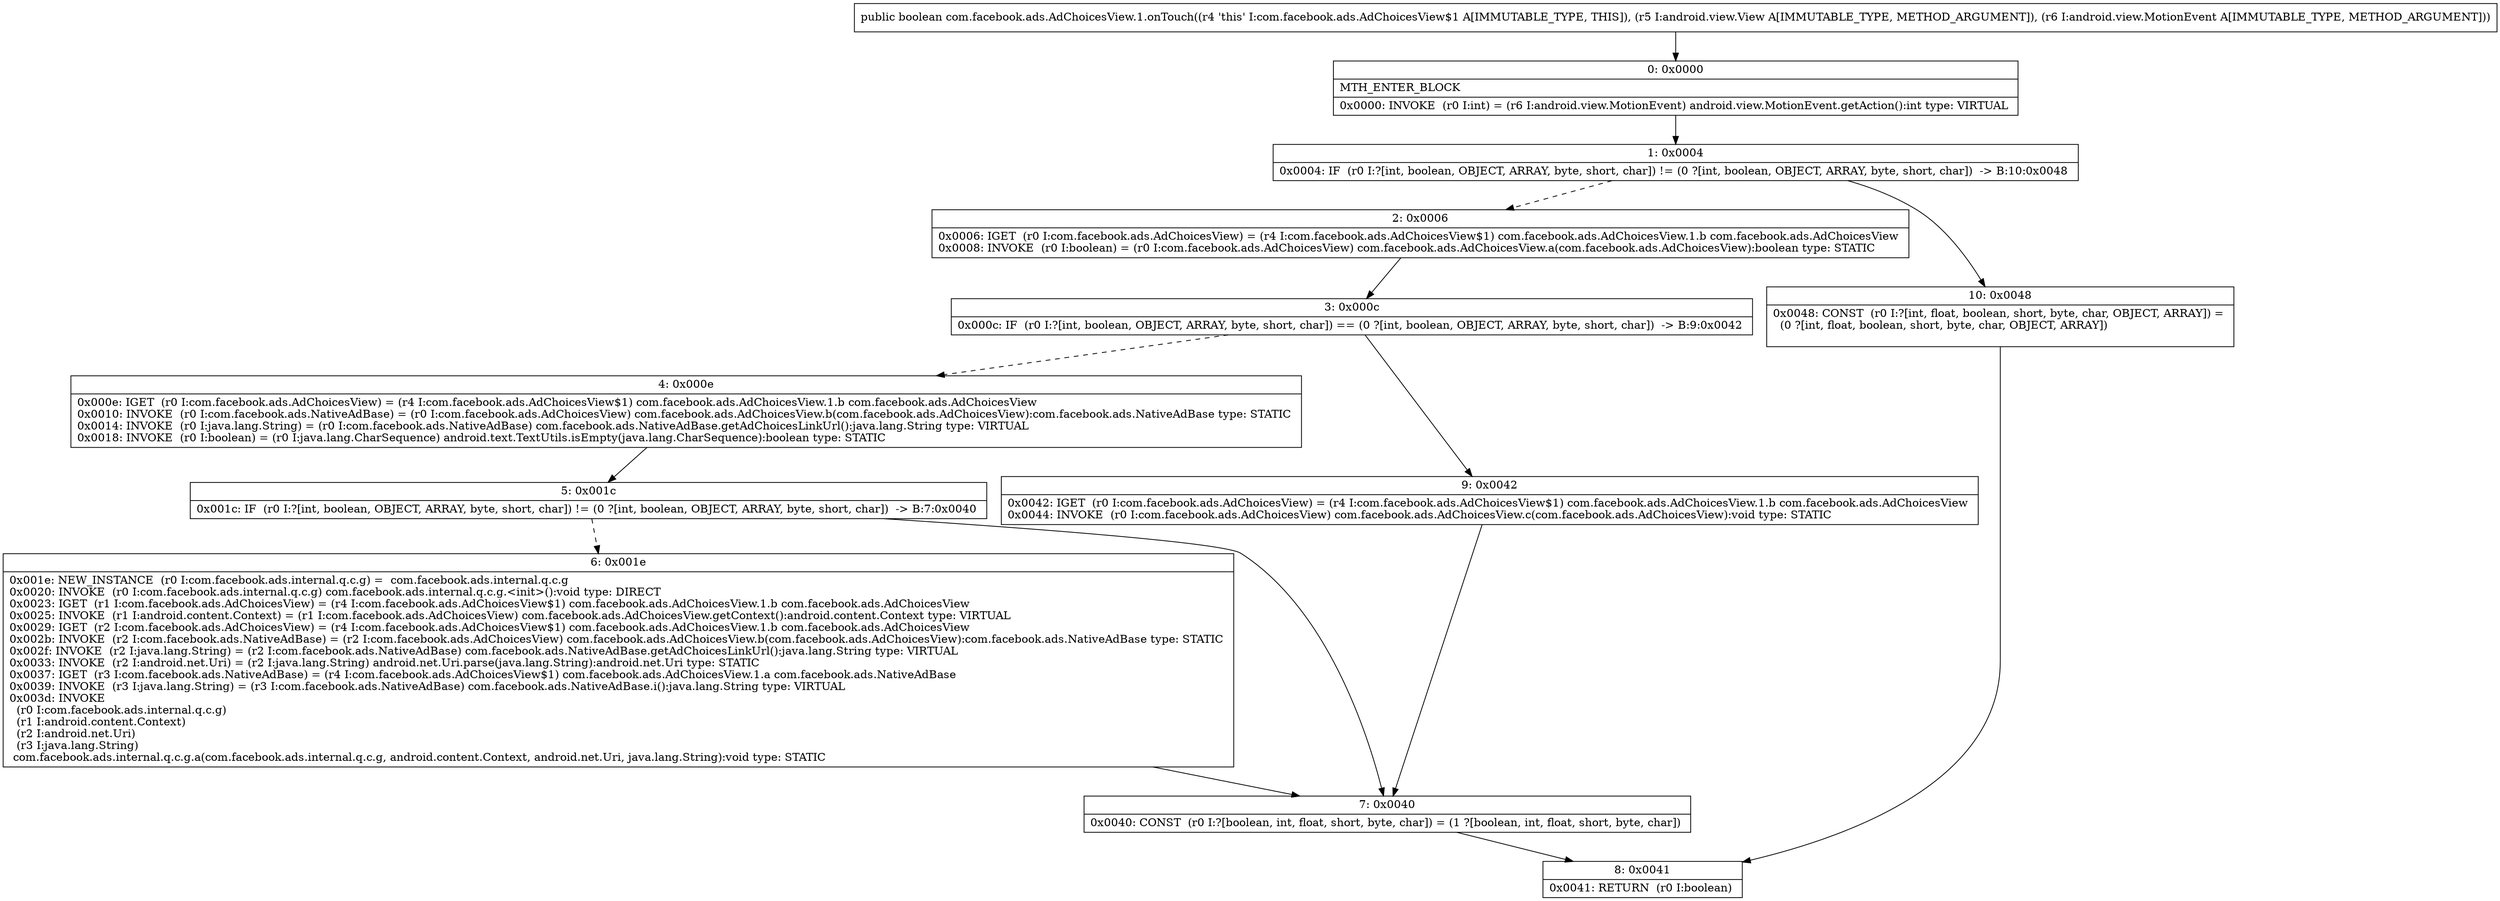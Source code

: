 digraph "CFG forcom.facebook.ads.AdChoicesView.1.onTouch(Landroid\/view\/View;Landroid\/view\/MotionEvent;)Z" {
Node_0 [shape=record,label="{0\:\ 0x0000|MTH_ENTER_BLOCK\l|0x0000: INVOKE  (r0 I:int) = (r6 I:android.view.MotionEvent) android.view.MotionEvent.getAction():int type: VIRTUAL \l}"];
Node_1 [shape=record,label="{1\:\ 0x0004|0x0004: IF  (r0 I:?[int, boolean, OBJECT, ARRAY, byte, short, char]) != (0 ?[int, boolean, OBJECT, ARRAY, byte, short, char])  \-\> B:10:0x0048 \l}"];
Node_2 [shape=record,label="{2\:\ 0x0006|0x0006: IGET  (r0 I:com.facebook.ads.AdChoicesView) = (r4 I:com.facebook.ads.AdChoicesView$1) com.facebook.ads.AdChoicesView.1.b com.facebook.ads.AdChoicesView \l0x0008: INVOKE  (r0 I:boolean) = (r0 I:com.facebook.ads.AdChoicesView) com.facebook.ads.AdChoicesView.a(com.facebook.ads.AdChoicesView):boolean type: STATIC \l}"];
Node_3 [shape=record,label="{3\:\ 0x000c|0x000c: IF  (r0 I:?[int, boolean, OBJECT, ARRAY, byte, short, char]) == (0 ?[int, boolean, OBJECT, ARRAY, byte, short, char])  \-\> B:9:0x0042 \l}"];
Node_4 [shape=record,label="{4\:\ 0x000e|0x000e: IGET  (r0 I:com.facebook.ads.AdChoicesView) = (r4 I:com.facebook.ads.AdChoicesView$1) com.facebook.ads.AdChoicesView.1.b com.facebook.ads.AdChoicesView \l0x0010: INVOKE  (r0 I:com.facebook.ads.NativeAdBase) = (r0 I:com.facebook.ads.AdChoicesView) com.facebook.ads.AdChoicesView.b(com.facebook.ads.AdChoicesView):com.facebook.ads.NativeAdBase type: STATIC \l0x0014: INVOKE  (r0 I:java.lang.String) = (r0 I:com.facebook.ads.NativeAdBase) com.facebook.ads.NativeAdBase.getAdChoicesLinkUrl():java.lang.String type: VIRTUAL \l0x0018: INVOKE  (r0 I:boolean) = (r0 I:java.lang.CharSequence) android.text.TextUtils.isEmpty(java.lang.CharSequence):boolean type: STATIC \l}"];
Node_5 [shape=record,label="{5\:\ 0x001c|0x001c: IF  (r0 I:?[int, boolean, OBJECT, ARRAY, byte, short, char]) != (0 ?[int, boolean, OBJECT, ARRAY, byte, short, char])  \-\> B:7:0x0040 \l}"];
Node_6 [shape=record,label="{6\:\ 0x001e|0x001e: NEW_INSTANCE  (r0 I:com.facebook.ads.internal.q.c.g) =  com.facebook.ads.internal.q.c.g \l0x0020: INVOKE  (r0 I:com.facebook.ads.internal.q.c.g) com.facebook.ads.internal.q.c.g.\<init\>():void type: DIRECT \l0x0023: IGET  (r1 I:com.facebook.ads.AdChoicesView) = (r4 I:com.facebook.ads.AdChoicesView$1) com.facebook.ads.AdChoicesView.1.b com.facebook.ads.AdChoicesView \l0x0025: INVOKE  (r1 I:android.content.Context) = (r1 I:com.facebook.ads.AdChoicesView) com.facebook.ads.AdChoicesView.getContext():android.content.Context type: VIRTUAL \l0x0029: IGET  (r2 I:com.facebook.ads.AdChoicesView) = (r4 I:com.facebook.ads.AdChoicesView$1) com.facebook.ads.AdChoicesView.1.b com.facebook.ads.AdChoicesView \l0x002b: INVOKE  (r2 I:com.facebook.ads.NativeAdBase) = (r2 I:com.facebook.ads.AdChoicesView) com.facebook.ads.AdChoicesView.b(com.facebook.ads.AdChoicesView):com.facebook.ads.NativeAdBase type: STATIC \l0x002f: INVOKE  (r2 I:java.lang.String) = (r2 I:com.facebook.ads.NativeAdBase) com.facebook.ads.NativeAdBase.getAdChoicesLinkUrl():java.lang.String type: VIRTUAL \l0x0033: INVOKE  (r2 I:android.net.Uri) = (r2 I:java.lang.String) android.net.Uri.parse(java.lang.String):android.net.Uri type: STATIC \l0x0037: IGET  (r3 I:com.facebook.ads.NativeAdBase) = (r4 I:com.facebook.ads.AdChoicesView$1) com.facebook.ads.AdChoicesView.1.a com.facebook.ads.NativeAdBase \l0x0039: INVOKE  (r3 I:java.lang.String) = (r3 I:com.facebook.ads.NativeAdBase) com.facebook.ads.NativeAdBase.i():java.lang.String type: VIRTUAL \l0x003d: INVOKE  \l  (r0 I:com.facebook.ads.internal.q.c.g)\l  (r1 I:android.content.Context)\l  (r2 I:android.net.Uri)\l  (r3 I:java.lang.String)\l com.facebook.ads.internal.q.c.g.a(com.facebook.ads.internal.q.c.g, android.content.Context, android.net.Uri, java.lang.String):void type: STATIC \l}"];
Node_7 [shape=record,label="{7\:\ 0x0040|0x0040: CONST  (r0 I:?[boolean, int, float, short, byte, char]) = (1 ?[boolean, int, float, short, byte, char]) \l}"];
Node_8 [shape=record,label="{8\:\ 0x0041|0x0041: RETURN  (r0 I:boolean) \l}"];
Node_9 [shape=record,label="{9\:\ 0x0042|0x0042: IGET  (r0 I:com.facebook.ads.AdChoicesView) = (r4 I:com.facebook.ads.AdChoicesView$1) com.facebook.ads.AdChoicesView.1.b com.facebook.ads.AdChoicesView \l0x0044: INVOKE  (r0 I:com.facebook.ads.AdChoicesView) com.facebook.ads.AdChoicesView.c(com.facebook.ads.AdChoicesView):void type: STATIC \l}"];
Node_10 [shape=record,label="{10\:\ 0x0048|0x0048: CONST  (r0 I:?[int, float, boolean, short, byte, char, OBJECT, ARRAY]) = \l  (0 ?[int, float, boolean, short, byte, char, OBJECT, ARRAY])\l \l}"];
MethodNode[shape=record,label="{public boolean com.facebook.ads.AdChoicesView.1.onTouch((r4 'this' I:com.facebook.ads.AdChoicesView$1 A[IMMUTABLE_TYPE, THIS]), (r5 I:android.view.View A[IMMUTABLE_TYPE, METHOD_ARGUMENT]), (r6 I:android.view.MotionEvent A[IMMUTABLE_TYPE, METHOD_ARGUMENT])) }"];
MethodNode -> Node_0;
Node_0 -> Node_1;
Node_1 -> Node_2[style=dashed];
Node_1 -> Node_10;
Node_2 -> Node_3;
Node_3 -> Node_4[style=dashed];
Node_3 -> Node_9;
Node_4 -> Node_5;
Node_5 -> Node_6[style=dashed];
Node_5 -> Node_7;
Node_6 -> Node_7;
Node_7 -> Node_8;
Node_9 -> Node_7;
Node_10 -> Node_8;
}

